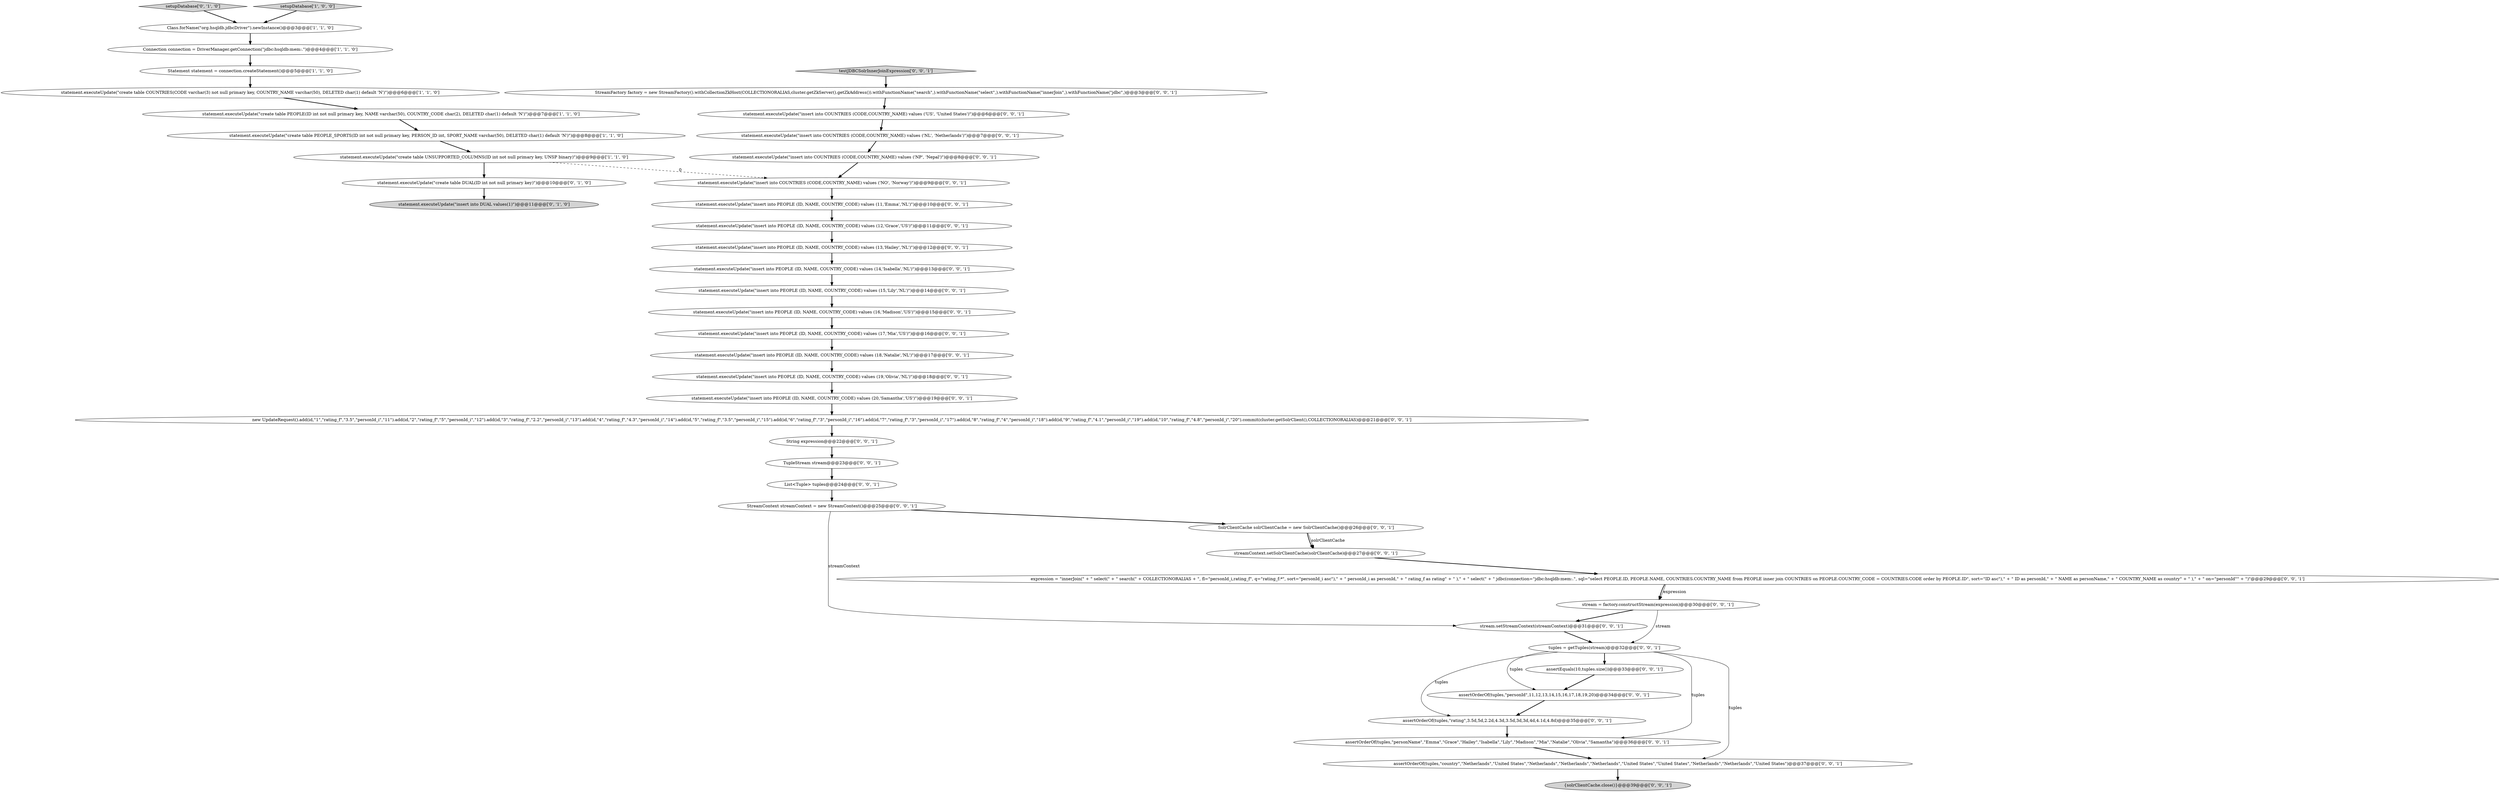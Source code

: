 digraph {
17 [style = filled, label = "StreamFactory factory = new StreamFactory().withCollectionZkHost(COLLECTIONORALIAS,cluster.getZkServer().getZkAddress()).withFunctionName(\"search\",).withFunctionName(\"select\",).withFunctionName(\"innerJoin\",).withFunctionName(\"jdbc\",)@@@3@@@['0', '0', '1']", fillcolor = white, shape = ellipse image = "AAA0AAABBB3BBB"];
9 [style = filled, label = "statement.executeUpdate(\"insert into DUAL values(1)\")@@@11@@@['0', '1', '0']", fillcolor = lightgray, shape = ellipse image = "AAA1AAABBB2BBB"];
40 [style = filled, label = "statement.executeUpdate(\"insert into PEOPLE (ID, NAME, COUNTRY_CODE) values (12,'Grace','US')\")@@@11@@@['0', '0', '1']", fillcolor = white, shape = ellipse image = "AAA0AAABBB3BBB"];
25 [style = filled, label = "statement.executeUpdate(\"insert into PEOPLE (ID, NAME, COUNTRY_CODE) values (15,'Lily','NL')\")@@@14@@@['0', '0', '1']", fillcolor = white, shape = ellipse image = "AAA0AAABBB3BBB"];
7 [style = filled, label = "Connection connection = DriverManager.getConnection(\"jdbc:hsqldb:mem:.\")@@@4@@@['1', '1', '0']", fillcolor = white, shape = ellipse image = "AAA0AAABBB1BBB"];
31 [style = filled, label = "assertOrderOf(tuples,\"personName\",\"Emma\",\"Grace\",\"Hailey\",\"Isabella\",\"Lily\",\"Madison\",\"Mia\",\"Natalie\",\"Olivia\",\"Samantha\")@@@36@@@['0', '0', '1']", fillcolor = white, shape = ellipse image = "AAA0AAABBB3BBB"];
23 [style = filled, label = "statement.executeUpdate(\"insert into PEOPLE (ID, NAME, COUNTRY_CODE) values (19,'Olivia','NL')\")@@@18@@@['0', '0', '1']", fillcolor = white, shape = ellipse image = "AAA0AAABBB3BBB"];
33 [style = filled, label = "statement.executeUpdate(\"insert into PEOPLE (ID, NAME, COUNTRY_CODE) values (13,'Hailey','NL')\")@@@12@@@['0', '0', '1']", fillcolor = white, shape = ellipse image = "AAA0AAABBB3BBB"];
18 [style = filled, label = "StreamContext streamContext = new StreamContext()@@@25@@@['0', '0', '1']", fillcolor = white, shape = ellipse image = "AAA0AAABBB3BBB"];
19 [style = filled, label = "assertOrderOf(tuples,\"personId\",11,12,13,14,15,16,17,18,19,20)@@@34@@@['0', '0', '1']", fillcolor = white, shape = ellipse image = "AAA0AAABBB3BBB"];
16 [style = filled, label = "TupleStream stream@@@23@@@['0', '0', '1']", fillcolor = white, shape = ellipse image = "AAA0AAABBB3BBB"];
2 [style = filled, label = "statement.executeUpdate(\"create table COUNTRIES(CODE varchar(3) not null primary key, COUNTRY_NAME varchar(50), DELETED char(1) default 'N')\")@@@6@@@['1', '1', '0']", fillcolor = white, shape = ellipse image = "AAA0AAABBB1BBB"];
10 [style = filled, label = "setupDatabase['0', '1', '0']", fillcolor = lightgray, shape = diamond image = "AAA0AAABBB2BBB"];
11 [style = filled, label = "statement.executeUpdate(\"insert into COUNTRIES (CODE,COUNTRY_NAME) values ('US', 'United States')\")@@@6@@@['0', '0', '1']", fillcolor = white, shape = ellipse image = "AAA0AAABBB3BBB"];
3 [style = filled, label = "Statement statement = connection.createStatement()@@@5@@@['1', '1', '0']", fillcolor = white, shape = ellipse image = "AAA0AAABBB1BBB"];
14 [style = filled, label = "tuples = getTuples(stream)@@@32@@@['0', '0', '1']", fillcolor = white, shape = ellipse image = "AAA0AAABBB3BBB"];
38 [style = filled, label = "stream.setStreamContext(streamContext)@@@31@@@['0', '0', '1']", fillcolor = white, shape = ellipse image = "AAA0AAABBB3BBB"];
8 [style = filled, label = "statement.executeUpdate(\"create table DUAL(ID int not null primary key)\")@@@10@@@['0', '1', '0']", fillcolor = white, shape = ellipse image = "AAA1AAABBB2BBB"];
20 [style = filled, label = "String expression@@@22@@@['0', '0', '1']", fillcolor = white, shape = ellipse image = "AAA0AAABBB3BBB"];
12 [style = filled, label = "statement.executeUpdate(\"insert into PEOPLE (ID, NAME, COUNTRY_CODE) values (11,'Emma','NL')\")@@@10@@@['0', '0', '1']", fillcolor = white, shape = ellipse image = "AAA0AAABBB3BBB"];
32 [style = filled, label = "streamContext.setSolrClientCache(solrClientCache)@@@27@@@['0', '0', '1']", fillcolor = white, shape = ellipse image = "AAA0AAABBB3BBB"];
34 [style = filled, label = "List<Tuple> tuples@@@24@@@['0', '0', '1']", fillcolor = white, shape = ellipse image = "AAA0AAABBB3BBB"];
43 [style = filled, label = "statement.executeUpdate(\"insert into COUNTRIES (CODE,COUNTRY_NAME) values ('NP', 'Nepal')\")@@@8@@@['0', '0', '1']", fillcolor = white, shape = ellipse image = "AAA0AAABBB3BBB"];
35 [style = filled, label = "SolrClientCache solrClientCache = new SolrClientCache()@@@26@@@['0', '0', '1']", fillcolor = white, shape = ellipse image = "AAA0AAABBB3BBB"];
26 [style = filled, label = "statement.executeUpdate(\"insert into PEOPLE (ID, NAME, COUNTRY_CODE) values (16,'Madison','US')\")@@@15@@@['0', '0', '1']", fillcolor = white, shape = ellipse image = "AAA0AAABBB3BBB"];
28 [style = filled, label = "assertOrderOf(tuples,\"rating\",3.5d,5d,2.2d,4.3d,3.5d,3d,3d,4d,4.1d,4.8d)@@@35@@@['0', '0', '1']", fillcolor = white, shape = ellipse image = "AAA0AAABBB3BBB"];
30 [style = filled, label = "new UpdateRequest().add(id,\"1\",\"rating_f\",\"3.5\",\"personId_i\",\"11\").add(id,\"2\",\"rating_f\",\"5\",\"personId_i\",\"12\").add(id,\"3\",\"rating_f\",\"2.2\",\"personId_i\",\"13\").add(id,\"4\",\"rating_f\",\"4.3\",\"personId_i\",\"14\").add(id,\"5\",\"rating_f\",\"3.5\",\"personId_i\",\"15\").add(id,\"6\",\"rating_f\",\"3\",\"personId_i\",\"16\").add(id,\"7\",\"rating_f\",\"3\",\"personId_i\",\"17\").add(id,\"8\",\"rating_f\",\"4\",\"personId_i\",\"18\").add(id,\"9\",\"rating_f\",\"4.1\",\"personId_i\",\"19\").add(id,\"10\",\"rating_f\",\"4.8\",\"personId_i\",\"20\").commit(cluster.getSolrClient(),COLLECTIONORALIAS)@@@21@@@['0', '0', '1']", fillcolor = white, shape = ellipse image = "AAA0AAABBB3BBB"];
6 [style = filled, label = "setupDatabase['1', '0', '0']", fillcolor = lightgray, shape = diamond image = "AAA0AAABBB1BBB"];
13 [style = filled, label = "assertEquals(10,tuples.size())@@@33@@@['0', '0', '1']", fillcolor = white, shape = ellipse image = "AAA0AAABBB3BBB"];
29 [style = filled, label = "statement.executeUpdate(\"insert into COUNTRIES (CODE,COUNTRY_NAME) values ('NO', 'Norway')\")@@@9@@@['0', '0', '1']", fillcolor = white, shape = ellipse image = "AAA0AAABBB3BBB"];
5 [style = filled, label = "statement.executeUpdate(\"create table PEOPLE_SPORTS(ID int not null primary key, PERSON_ID int, SPORT_NAME varchar(50), DELETED char(1) default 'N')\")@@@8@@@['1', '1', '0']", fillcolor = white, shape = ellipse image = "AAA0AAABBB1BBB"];
21 [style = filled, label = "stream = factory.constructStream(expression)@@@30@@@['0', '0', '1']", fillcolor = white, shape = ellipse image = "AAA0AAABBB3BBB"];
36 [style = filled, label = "{solrClientCache.close()}@@@39@@@['0', '0', '1']", fillcolor = lightgray, shape = ellipse image = "AAA0AAABBB3BBB"];
4 [style = filled, label = "statement.executeUpdate(\"create table PEOPLE(ID int not null primary key, NAME varchar(50), COUNTRY_CODE char(2), DELETED char(1) default 'N')\")@@@7@@@['1', '1', '0']", fillcolor = white, shape = ellipse image = "AAA0AAABBB1BBB"];
15 [style = filled, label = "statement.executeUpdate(\"insert into PEOPLE (ID, NAME, COUNTRY_CODE) values (18,'Natalie','NL')\")@@@17@@@['0', '0', '1']", fillcolor = white, shape = ellipse image = "AAA0AAABBB3BBB"];
39 [style = filled, label = "assertOrderOf(tuples,\"country\",\"Netherlands\",\"United States\",\"Netherlands\",\"Netherlands\",\"Netherlands\",\"United States\",\"United States\",\"Netherlands\",\"Netherlands\",\"United States\")@@@37@@@['0', '0', '1']", fillcolor = white, shape = ellipse image = "AAA0AAABBB3BBB"];
27 [style = filled, label = "statement.executeUpdate(\"insert into COUNTRIES (CODE,COUNTRY_NAME) values ('NL', 'Netherlands')\")@@@7@@@['0', '0', '1']", fillcolor = white, shape = ellipse image = "AAA0AAABBB3BBB"];
42 [style = filled, label = "statement.executeUpdate(\"insert into PEOPLE (ID, NAME, COUNTRY_CODE) values (14,'Isabella','NL')\")@@@13@@@['0', '0', '1']", fillcolor = white, shape = ellipse image = "AAA0AAABBB3BBB"];
1 [style = filled, label = "Class.forName(\"org.hsqldb.jdbcDriver\").newInstance()@@@3@@@['1', '1', '0']", fillcolor = white, shape = ellipse image = "AAA0AAABBB1BBB"];
0 [style = filled, label = "statement.executeUpdate(\"create table UNSUPPORTED_COLUMNS(ID int not null primary key, UNSP binary)\")@@@9@@@['1', '1', '0']", fillcolor = white, shape = ellipse image = "AAA0AAABBB1BBB"];
22 [style = filled, label = "expression = \"innerJoin(\" + \" select(\" + \" search(\" + COLLECTIONORALIAS + \", fl=\"personId_i,rating_f\", q=\"rating_f:*\", sort=\"personId_i asc\"),\" + \" personId_i as personId,\" + \" rating_f as rating\" + \" ),\" + \" select(\" + \" jdbc(connection=\"jdbc:hsqldb:mem:.\", sql=\"select PEOPLE.ID, PEOPLE.NAME, COUNTRIES.COUNTRY_NAME from PEOPLE inner join COUNTRIES on PEOPLE.COUNTRY_CODE = COUNTRIES.CODE order by PEOPLE.ID\", sort=\"ID asc\"),\" + \" ID as personId,\" + \" NAME as personName,\" + \" COUNTRY_NAME as country\" + \" ),\" + \" on=\"personId\"\" + \")\"@@@29@@@['0', '0', '1']", fillcolor = white, shape = ellipse image = "AAA0AAABBB3BBB"];
24 [style = filled, label = "statement.executeUpdate(\"insert into PEOPLE (ID, NAME, COUNTRY_CODE) values (20,'Samantha','US')\")@@@19@@@['0', '0', '1']", fillcolor = white, shape = ellipse image = "AAA0AAABBB3BBB"];
37 [style = filled, label = "statement.executeUpdate(\"insert into PEOPLE (ID, NAME, COUNTRY_CODE) values (17,'Mia','US')\")@@@16@@@['0', '0', '1']", fillcolor = white, shape = ellipse image = "AAA0AAABBB3BBB"];
41 [style = filled, label = "testJDBCSolrInnerJoinExpression['0', '0', '1']", fillcolor = lightgray, shape = diamond image = "AAA0AAABBB3BBB"];
28->31 [style = bold, label=""];
34->18 [style = bold, label=""];
8->9 [style = bold, label=""];
2->4 [style = bold, label=""];
13->19 [style = bold, label=""];
20->16 [style = bold, label=""];
19->28 [style = bold, label=""];
18->38 [style = solid, label="streamContext"];
3->2 [style = bold, label=""];
23->24 [style = bold, label=""];
38->14 [style = bold, label=""];
0->29 [style = dashed, label="0"];
4->5 [style = bold, label=""];
25->26 [style = bold, label=""];
15->23 [style = bold, label=""];
14->13 [style = bold, label=""];
16->34 [style = bold, label=""];
43->29 [style = bold, label=""];
40->33 [style = bold, label=""];
0->8 [style = bold, label=""];
24->30 [style = bold, label=""];
14->28 [style = solid, label="tuples"];
35->32 [style = bold, label=""];
11->27 [style = bold, label=""];
7->3 [style = bold, label=""];
39->36 [style = bold, label=""];
10->1 [style = bold, label=""];
30->20 [style = bold, label=""];
5->0 [style = bold, label=""];
35->32 [style = solid, label="solrClientCache"];
21->14 [style = solid, label="stream"];
14->31 [style = solid, label="tuples"];
21->38 [style = bold, label=""];
27->43 [style = bold, label=""];
17->11 [style = bold, label=""];
32->22 [style = bold, label=""];
29->12 [style = bold, label=""];
22->21 [style = bold, label=""];
14->19 [style = solid, label="tuples"];
37->15 [style = bold, label=""];
1->7 [style = bold, label=""];
31->39 [style = bold, label=""];
22->21 [style = solid, label="expression"];
26->37 [style = bold, label=""];
42->25 [style = bold, label=""];
6->1 [style = bold, label=""];
41->17 [style = bold, label=""];
18->35 [style = bold, label=""];
12->40 [style = bold, label=""];
33->42 [style = bold, label=""];
14->39 [style = solid, label="tuples"];
}
